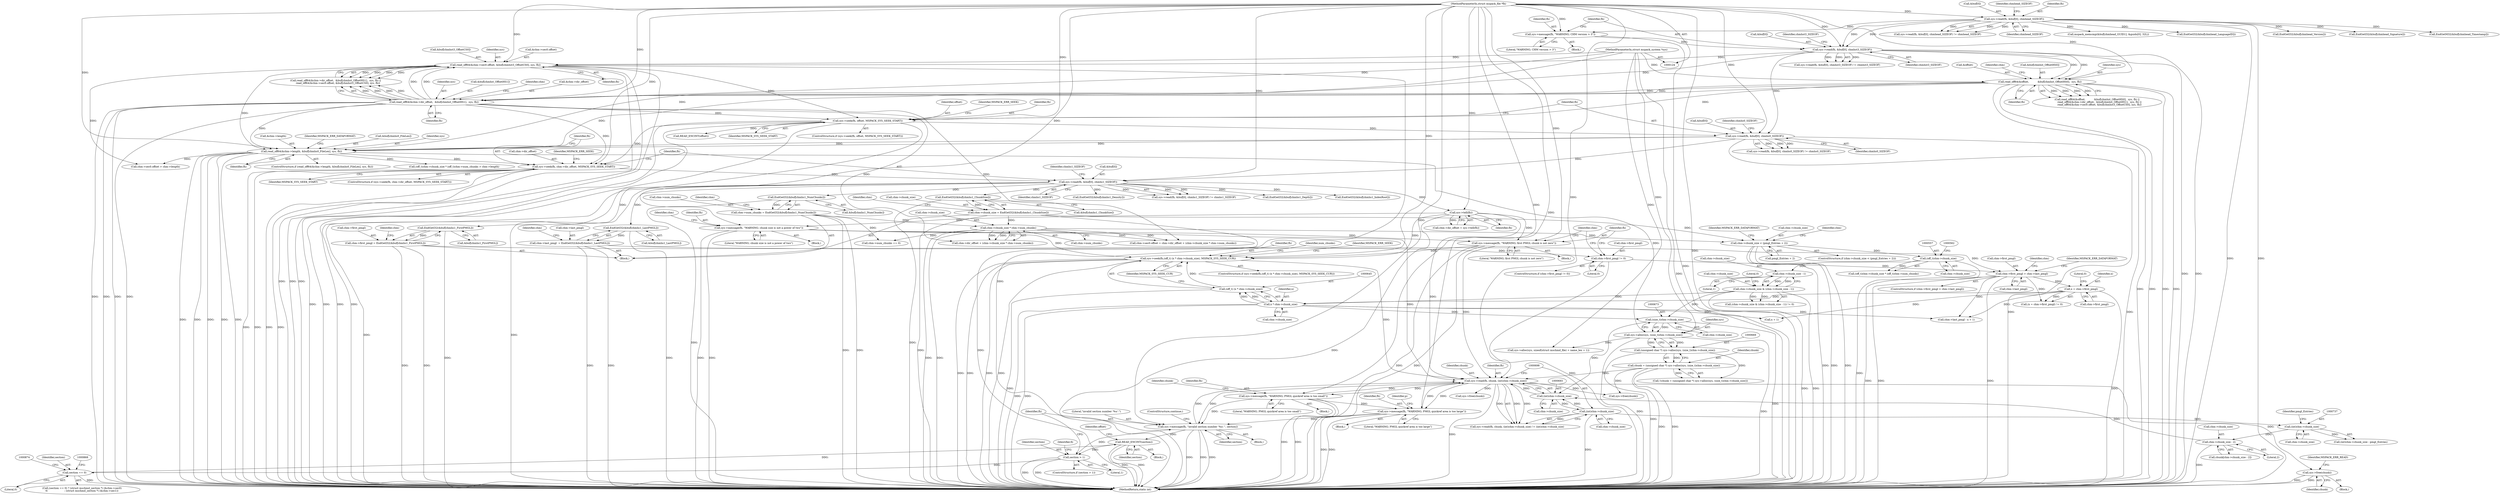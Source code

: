 digraph "0_libmspack_72e70a921f0f07fee748aec2274b30784e1d312a@API" {
"1000703" [label="(Call,sys->free(chunk))"];
"1000689" [label="(Call,sys->read(fh, chunk, (int)chm->chunk_size))"];
"1000642" [label="(Call,sys->seek(fh,(off_t) (x * chm->chunk_size), MSPACK_SYS_SEEK_CUR))"];
"1000595" [label="(Call,sys->message(fh, \"WARNING; first PMGL chunk is not zero\"))"];
"1000585" [label="(Call,sys->message(fh, \"WARNING; chunk size is not a power of two\"))"];
"1000422" [label="(Call,sys->tell(fh))"];
"1000407" [label="(Call,sys->read(fh, &buf[0], chmhs1_SIZEOF))"];
"1000396" [label="(Call,sys->seek(fh, chm->dir_offset, MSPACK_SYS_SEEK_START))"];
"1000381" [label="(Call,read_off64(&chm->length, &buf[chmhs0_FileLen], sys, fh))"];
"1000369" [label="(Call,sys->read(fh, &buf[0], chmhs0_SIZEOF))"];
"1000360" [label="(Call,sys->seek(fh, offset, MSPACK_SYS_SEEK_START))"];
"1000343" [label="(Call,read_off64(&chm->sec0.offset, &buf[chmhst3_OffsetCS0], sys, fh))"];
"1000309" [label="(Call,sys->read(fh, &buf[0], chmhst3_SIZEOF))"];
"1000232" [label="(Call,sys->read(fh, &buf[0], chmhead_SIZEOF))"];
"1000126" [label="(MethodParameterIn,struct mspack_file *fh)"];
"1000304" [label="(Call,sys->message(fh, \"WARNING; CHM version > 3\"))"];
"1000332" [label="(Call,read_off64(&chm->dir_offset,  &buf[chmhst_OffsetHS1],  sys, fh))"];
"1000322" [label="(Call,read_off64(&offset,           &buf[chmhst_OffsetHS0],  sys, fh))"];
"1000125" [label="(MethodParameterIn,struct mspack_system *sys)"];
"1000644" [label="(Call,(off_t) (x * chm->chunk_size))"];
"1000646" [label="(Call,x * chm->chunk_size)"];
"1000634" [label="(Call,x = chm->first_pmgl)"];
"1000599" [label="(Call,chm->first_pmgl > chm->last_pmgl)"];
"1000589" [label="(Call,chm->first_pmgl != 0)"];
"1000469" [label="(Call,chm->first_pmgl = EndGetI32(&buf[chmhs1_FirstPMGL]))"];
"1000473" [label="(Call,EndGetI32(&buf[chmhs1_FirstPMGL]))"];
"1000478" [label="(Call,chm->last_pmgl  = EndGetI32(&buf[chmhs1_LastPMGL]))"];
"1000482" [label="(Call,EndGetI32(&buf[chmhs1_LastPMGL]))"];
"1000574" [label="(Call,chm->chunk_size & (chm->chunk_size - 1))"];
"1000578" [label="(Call,chm->chunk_size - 1)"];
"1000556" [label="(Call,(off_t)chm->chunk_size)"];
"1000525" [label="(Call,chm->chunk_size < (pmgl_Entries + 2))"];
"1000424" [label="(Call,chm->chunk_size = EndGetI32(&buf[chmhs1_ChunkSize]))"];
"1000428" [label="(Call,EndGetI32(&buf[chmhs1_ChunkSize]))"];
"1000504" [label="(Call,chm->chunk_size * chm->num_chunks)"];
"1000460" [label="(Call,chm->num_chunks = EndGetI32(&buf[chmhs1_NumChunks]))"];
"1000464" [label="(Call,EndGetI32(&buf[chmhs1_NumChunks]))"];
"1000743" [label="(Call,sys->message(fh, \"WARNING; PMGL quickref area is too large\"))"];
"1000725" [label="(Call,sys->message(fh, \"WARNING; PMGL quickref area is too small\"))"];
"1000820" [label="(Call,sys->message(fh, \"invalid section number '%u'.\", section))"];
"1000816" [label="(Call,section > 1)"];
"1000787" [label="(Call,READ_ENCINT(section))"];
"1000864" [label="(Call,section == 0)"];
"1000666" [label="(Call,chunk = (unsigned char *) sys->alloc(sys, (size_t)chm->chunk_size))"];
"1000668" [label="(Call,(unsigned char *) sys->alloc(sys, (size_t)chm->chunk_size))"];
"1000670" [label="(Call,sys->alloc(sys, (size_t)chm->chunk_size))"];
"1000672" [label="(Call,(size_t)chm->chunk_size)"];
"1000692" [label="(Call,(int)chm->chunk_size)"];
"1000757" [label="(Call,chm->chunk_size - 2)"];
"1000736" [label="(Call,(int)chm->chunk_size)"];
"1000697" [label="(Call,(int)chm->chunk_size)"];
"1000639" [label="(Literal,0)"];
"1000666" [label="(Call,chunk = (unsigned char *) sys->alloc(sys, (size_t)chm->chunk_size))"];
"1000479" [label="(Call,chm->last_pmgl)"];
"1000769" [label="(Block,)"];
"1000600" [label="(Call,chm->first_pmgl)"];
"1000414" [label="(Identifier,chmhs1_SIZEOF)"];
"1000706" [label="(Identifier,MSPACK_ERR_READ)"];
"1000583" [label="(Literal,0)"];
"1000641" [label="(ControlStructure,if (sys->seek(fh,(off_t) (x * chm->chunk_size), MSPACK_SYS_SEEK_CUR)))"];
"1000382" [label="(Call,&chm->length)"];
"1000633" [label="(Call,(x = chm->first_pmgl) != 0)"];
"1000817" [label="(Identifier,section)"];
"1000435" [label="(Identifier,chm)"];
"1000234" [label="(Call,&buf[0])"];
"1000866" [label="(Literal,0)"];
"1000665" [label="(Call,!(chunk = (unsigned char *) sys->alloc(sys, (size_t)chm->chunk_size)))"];
"1000585" [label="(Call,sys->message(fh, \"WARNING; chunk size is not a power of two\"))"];
"1000724" [label="(Block,)"];
"1000634" [label="(Call,x = chm->first_pmgl)"];
"1000423" [label="(Identifier,fh)"];
"1000407" [label="(Call,sys->read(fh, &buf[0], chmhs1_SIZEOF))"];
"1000603" [label="(Call,chm->last_pmgl)"];
"1000469" [label="(Call,chm->first_pmgl = EndGetI32(&buf[chmhs1_FirstPMGL]))"];
"1000482" [label="(Call,EndGetI32(&buf[chmhs1_LastPMGL]))"];
"1000694" [label="(Call,chm->chunk_size)"];
"1000524" [label="(ControlStructure,if (chm->chunk_size < (pmgl_Entries + 2)))"];
"1000823" [label="(Identifier,section)"];
"1000558" [label="(Call,chm->chunk_size)"];
"1000397" [label="(Identifier,fh)"];
"1000689" [label="(Call,sys->read(fh, chunk, (int)chm->chunk_size))"];
"1000490" [label="(Identifier,chm)"];
"1000355" [label="(Identifier,fh)"];
"1000579" [label="(Call,chm->chunk_size)"];
"1000504" [label="(Call,chm->chunk_size * chm->num_chunks)"];
"1000596" [label="(Identifier,fh)"];
"1000311" [label="(Call,&buf[0])"];
"1000654" [label="(Identifier,MSPACK_ERR_SEEK)"];
"1000256" [label="(Call,mspack_memcmp(&buf[chmhead_GUID1], &guids[0], 32L))"];
"1000321" [label="(Call,read_off64(&offset,           &buf[chmhst_OffsetHS0],  sys, fh) ||\n      read_off64(&chm->dir_offset,  &buf[chmhst_OffsetHS1],  sys, fh) ||\n      read_off64(&chm->sec0.offset, &buf[chmhst3_OffsetCS0], sys, fh))"];
"1000406" [label="(Call,sys->read(fh, &buf[0], chmhs1_SIZEOF) != chmhs1_SIZEOF)"];
"1000587" [label="(Literal,\"WARNING; chunk size is not a power of two\")"];
"1000818" [label="(Literal,1)"];
"1000824" [label="(ControlStructure,continue;)"];
"1000368" [label="(Call,sys->read(fh, &buf[0], chmhs0_SIZEOF) != chmhs0_SIZEOF)"];
"1000692" [label="(Call,(int)chm->chunk_size)"];
"1000361" [label="(Identifier,fh)"];
"1000534" [label="(Identifier,MSPACK_ERR_DATAFORMAT)"];
"1000316" [label="(Identifier,chmhst3_SIZEOF)"];
"1000595" [label="(Call,sys->message(fh, \"WARNING; first PMGL chunk is not zero\"))"];
"1000594" [label="(Block,)"];
"1000446" [label="(Call,EndGetI32(&buf[chmhs1_Depth]))"];
"1000309" [label="(Call,sys->read(fh, &buf[0], chmhst3_SIZEOF))"];
"1000331" [label="(Call,read_off64(&chm->dir_offset,  &buf[chmhst_OffsetHS1],  sys, fh) ||\n      read_off64(&chm->sec0.offset, &buf[chmhst3_OffsetCS0], sys, fh))"];
"1000727" [label="(Literal,\"WARNING; PMGL quickref area is too small\")"];
"1000362" [label="(Identifier,offset)"];
"1000738" [label="(Call,chm->chunk_size)"];
"1000736" [label="(Call,(int)chm->chunk_size)"];
"1000651" [label="(Identifier,MSPACK_SYS_SEEK_CUR)"];
"1000342" [label="(Identifier,fh)"];
"1000126" [label="(MethodParameterIn,struct mspack_file *fh)"];
"1000588" [label="(ControlStructure,if (chm->first_pmgl != 0))"];
"1000584" [label="(Block,)"];
"1000745" [label="(Literal,\"WARNING; PMGL quickref area is too large\")"];
"1000360" [label="(Call,sys->seek(fh, offset, MSPACK_SYS_SEEK_START))"];
"1000788" [label="(Identifier,section)"];
"1000574" [label="(Call,chm->chunk_size & (chm->chunk_size - 1))"];
"1000790" [label="(Identifier,offset)"];
"1000508" [label="(Call,chm->num_chunks)"];
"1000636" [label="(Call,chm->first_pmgl)"];
"1000726" [label="(Identifier,fh)"];
"1000690" [label="(Identifier,fh)"];
"1000239" [label="(Identifier,chmhead_SIZEOF)"];
"1000359" [label="(ControlStructure,if (sys->seek(fh, offset, MSPACK_SYS_SEEK_START)))"];
"1000536" [label="(Call,chm->num_chunks == 0)"];
"1000512" [label="(Call,chm->sec0.offset > chm->length)"];
"1000401" [label="(Identifier,MSPACK_SYS_SEEK_START)"];
"1000429" [label="(Call,&buf[chmhs1_ChunkSize])"];
"1000702" [label="(Block,)"];
"1000375" [label="(Identifier,chmhs0_SIZEOF)"];
"1000529" [label="(Call,pmgl_Entries + 2)"];
"1000789" [label="(Call,READ_ENCINT(offset))"];
"1000474" [label="(Call,&buf[chmhs1_FirstPMGL])"];
"1000743" [label="(Call,sys->message(fh, \"WARNING; PMGL quickref area is too large\"))"];
"1000593" [label="(Literal,0)"];
"1000644" [label="(Call,(off_t) (x * chm->chunk_size))"];
"1000304" [label="(Call,sys->message(fh, \"WARNING; CHM version > 3\"))"];
"1000455" [label="(Call,EndGetI32(&buf[chmhs1_IndexRoot]))"];
"1000816" [label="(Call,section > 1)"];
"1000758" [label="(Call,chm->chunk_size)"];
"1000526" [label="(Call,chm->chunk_size)"];
"1000578" [label="(Call,chm->chunk_size - 1)"];
"1000538" [label="(Identifier,chm)"];
"1000370" [label="(Identifier,fh)"];
"1000315" [label="(Identifier,chmhst3_SIZEOF)"];
"1000408" [label="(Identifier,fh)"];
"1000688" [label="(Call,sys->read(fh, chunk, (int)chm->chunk_size) != (int)chm->chunk_size)"];
"1000480" [label="(Identifier,chm)"];
"1000350" [label="(Call,&buf[chmhst3_OffsetCS0])"];
"1000733" [label="(Identifier,chunk)"];
"1000668" [label="(Call,(unsigned char *) sys->alloc(sys, (size_t)chm->chunk_size))"];
"1000864" [label="(Call,section == 0)"];
"1000828" [label="(Identifier,fi)"];
"1000761" [label="(Literal,2)"];
"1000613" [label="(Identifier,chm)"];
"1000396" [label="(Call,sys->seek(fh, chm->dir_offset, MSPACK_SYS_SEEK_START))"];
"1000125" [label="(MethodParameterIn,struct mspack_system *sys)"];
"1000822" [label="(Literal,\"invalid section number '%u'.\")"];
"1000608" [label="(Identifier,MSPACK_ERR_DATAFORMAT)"];
"1000332" [label="(Call,read_off64(&chm->dir_offset,  &buf[chmhst_OffsetHS1],  sys, fh))"];
"1000333" [label="(Call,&chm->dir_offset)"];
"1000831" [label="(Call,sys->alloc(sys, sizeof(struct mschmd_file) + name_len + 1))"];
"1000647" [label="(Identifier,x)"];
"1000863" [label="(Call,(section == 0) ? (struct mschmd_section *) (&chm->sec0)\n\t\t                     : (struct mschmd_section *) (&chm->sec1))"];
"1000555" [label="(Call,(off_t)chm->chunk_size * (off_t)chm->num_chunks)"];
"1000597" [label="(Literal,\"WARNING; first PMGL chunk is not zero\")"];
"1000741" [label="(Identifier,pmgl_Entries)"];
"1000478" [label="(Call,chm->last_pmgl  = EndGetI32(&buf[chmhs1_LastPMGL]))"];
"1000661" [label="(Call,x + 1)"];
"1000703" [label="(Call,sys->free(chunk))"];
"1000343" [label="(Call,read_off64(&chm->sec0.offset, &buf[chmhst3_OffsetCS0], sys, fh))"];
"1000820" [label="(Call,sys->message(fh, \"invalid section number '%u'.\", section))"];
"1000418" [label="(Call,chm->dir_offset = sys->tell(fh))"];
"1000233" [label="(Identifier,fh)"];
"1000819" [label="(Block,)"];
"1000815" [label="(ControlStructure,if (section > 1))"];
"1000667" [label="(Identifier,chunk)"];
"1000473" [label="(Call,EndGetI32(&buf[chmhs1_FirstPMGL]))"];
"1000305" [label="(Identifier,fh)"];
"1000363" [label="(Identifier,MSPACK_SYS_SEEK_START)"];
"1000744" [label="(Identifier,fh)"];
"1000757" [label="(Call,chm->chunk_size - 2)"];
"1000292" [label="(Call,EndGetI32(&buf[chmhead_LanguageID]))"];
"1000232" [label="(Call,sys->read(fh, &buf[0], chmhead_SIZEOF))"];
"1000335" [label="(Identifier,chm)"];
"1000274" [label="(Call,EndGetI32(&buf[chmhead_Version]))"];
"1000742" [label="(Block,)"];
"1000699" [label="(Call,chm->chunk_size)"];
"1000380" [label="(ControlStructure,if (read_off64(&chm->length, &buf[chmhs0_FileLen], sys, fh)))"];
"1000672" [label="(Call,(size_t)chm->chunk_size)"];
"1000582" [label="(Literal,1)"];
"1000245" [label="(Call,EndGetI32(&buf[chmhead_Signature]))"];
"1000494" [label="(Call,chm->sec0.offset = chm->dir_offset + (chm->chunk_size * chm->num_chunks))"];
"1000735" [label="(Call,(int)chm->chunk_size - pmgl_Entries)"];
"1000554" [label="(Call,(off_t)chm->chunk_size * (off_t)chm->num_chunks > chm->length)"];
"1000371" [label="(Call,&buf[0])"];
"1000325" [label="(Call,&buf[chmhst_OffsetHS0])"];
"1000308" [label="(Call,sys->read(fh, &buf[0], chmhst3_SIZEOF) != chmhst3_SIZEOF)"];
"1000238" [label="(Identifier,chmhead_SIZEOF)"];
"1000129" [label="(Block,)"];
"1000483" [label="(Call,&buf[chmhs1_LastPMGL])"];
"1000376" [label="(Identifier,chmhs0_SIZEOF)"];
"1000465" [label="(Call,&buf[chmhs1_NumChunks])"];
"1000840" [label="(Call,sys->free(chunk))"];
"1000470" [label="(Call,chm->first_pmgl)"];
"1000369" [label="(Call,sys->read(fh, &buf[0], chmhs0_SIZEOF))"];
"1000471" [label="(Identifier,chm)"];
"1000398" [label="(Call,chm->dir_offset)"];
"1000500" [label="(Call,chm->dir_offset + (chm->chunk_size * chm->num_chunks))"];
"1000601" [label="(Identifier,chm)"];
"1000643" [label="(Identifier,fh)"];
"1000341" [label="(Identifier,sys)"];
"1000505" [label="(Call,chm->chunk_size)"];
"1000409" [label="(Call,&buf[0])"];
"1001056" [label="(Call,sys->free(chunk))"];
"1000283" [label="(Call,EndGetM32(&buf[chmhead_Timestamp]))"];
"1000306" [label="(Literal,\"WARNING; CHM version > 3\")"];
"1000425" [label="(Call,chm->chunk_size)"];
"1000646" [label="(Call,x * chm->chunk_size)"];
"1000428" [label="(Call,EndGetI32(&buf[chmhs1_ChunkSize]))"];
"1000381" [label="(Call,read_off64(&chm->length, &buf[chmhs0_FileLen], sys, fh))"];
"1000322" [label="(Call,read_off64(&offset,           &buf[chmhst_OffsetHS0],  sys, fh))"];
"1000413" [label="(Identifier,chmhs1_SIZEOF)"];
"1000464" [label="(Call,EndGetI32(&buf[chmhs1_NumChunks]))"];
"1000330" [label="(Identifier,fh)"];
"1000354" [label="(Identifier,sys)"];
"1000590" [label="(Call,chm->first_pmgl)"];
"1000674" [label="(Call,chm->chunk_size)"];
"1000556" [label="(Call,(off_t)chm->chunk_size)"];
"1000394" [label="(Identifier,MSPACK_ERR_DATAFORMAT)"];
"1000656" [label="(Identifier,num_chunks)"];
"1000670" [label="(Call,sys->alloc(sys, (size_t)chm->chunk_size))"];
"1000865" [label="(Identifier,section)"];
"1000329" [label="(Identifier,sys)"];
"1000589" [label="(Call,chm->first_pmgl != 0)"];
"1000231" [label="(Call,sys->read(fh, &buf[0], chmhead_SIZEOF) != chmhead_SIZEOF)"];
"1000525" [label="(Call,chm->chunk_size < (pmgl_Entries + 2))"];
"1000671" [label="(Identifier,sys)"];
"1000310" [label="(Identifier,fh)"];
"1000303" [label="(Block,)"];
"1000657" [label="(Call,chm->last_pmgl - x + 1)"];
"1000424" [label="(Call,chm->chunk_size = EndGetI32(&buf[chmhs1_ChunkSize]))"];
"1000395" [label="(ControlStructure,if (sys->seek(fh, chm->dir_offset, MSPACK_SYS_SEEK_START)))"];
"1000642" [label="(Call,sys->seek(fh,(off_t) (x * chm->chunk_size), MSPACK_SYS_SEEK_CUR))"];
"1000437" [label="(Call,EndGetI32(&buf[chmhs1_Density]))"];
"1000598" [label="(ControlStructure,if (chm->first_pmgl > chm->last_pmgl))"];
"1000575" [label="(Call,chm->chunk_size)"];
"1000404" [label="(Identifier,MSPACK_ERR_SEEK)"];
"1000386" [label="(Call,&buf[chmhs0_FileLen])"];
"1000323" [label="(Call,&offset)"];
"1000586" [label="(Identifier,fh)"];
"1000391" [label="(Identifier,fh)"];
"1000390" [label="(Identifier,sys)"];
"1000755" [label="(Call,chunk[chm->chunk_size - 2])"];
"1000648" [label="(Call,chm->chunk_size)"];
"1000337" [label="(Call,&buf[chmhst_OffsetHS1])"];
"1000573" [label="(Call,(chm->chunk_size & (chm->chunk_size - 1)) != 0)"];
"1000591" [label="(Identifier,chm)"];
"1000599" [label="(Call,chm->first_pmgl > chm->last_pmgl)"];
"1000635" [label="(Identifier,x)"];
"1000691" [label="(Identifier,chunk)"];
"1000344" [label="(Call,&chm->sec0.offset)"];
"1000460" [label="(Call,chm->num_chunks = EndGetI32(&buf[chmhs1_NumChunks]))"];
"1000787" [label="(Call,READ_ENCINT(section))"];
"1000704" [label="(Identifier,chunk)"];
"1000347" [label="(Identifier,chm)"];
"1001065" [label="(MethodReturn,static int)"];
"1000821" [label="(Identifier,fh)"];
"1000366" [label="(Identifier,MSPACK_ERR_SEEK)"];
"1000461" [label="(Call,chm->num_chunks)"];
"1000697" [label="(Call,(int)chm->chunk_size)"];
"1000725" [label="(Call,sys->message(fh, \"WARNING; PMGL quickref area is too small\"))"];
"1000747" [label="(Identifier,p)"];
"1000422" [label="(Call,sys->tell(fh))"];
"1000703" -> "1000702"  [label="AST: "];
"1000703" -> "1000704"  [label="CFG: "];
"1000704" -> "1000703"  [label="AST: "];
"1000706" -> "1000703"  [label="CFG: "];
"1000703" -> "1001065"  [label="DDG: "];
"1000703" -> "1001065"  [label="DDG: "];
"1000689" -> "1000703"  [label="DDG: "];
"1000689" -> "1000688"  [label="AST: "];
"1000689" -> "1000692"  [label="CFG: "];
"1000690" -> "1000689"  [label="AST: "];
"1000691" -> "1000689"  [label="AST: "];
"1000692" -> "1000689"  [label="AST: "];
"1000698" -> "1000689"  [label="CFG: "];
"1000689" -> "1001065"  [label="DDG: "];
"1000689" -> "1000688"  [label="DDG: "];
"1000689" -> "1000688"  [label="DDG: "];
"1000689" -> "1000688"  [label="DDG: "];
"1000642" -> "1000689"  [label="DDG: "];
"1000743" -> "1000689"  [label="DDG: "];
"1000595" -> "1000689"  [label="DDG: "];
"1000725" -> "1000689"  [label="DDG: "];
"1000820" -> "1000689"  [label="DDG: "];
"1000585" -> "1000689"  [label="DDG: "];
"1000422" -> "1000689"  [label="DDG: "];
"1000126" -> "1000689"  [label="DDG: "];
"1000666" -> "1000689"  [label="DDG: "];
"1000692" -> "1000689"  [label="DDG: "];
"1000689" -> "1000725"  [label="DDG: "];
"1000689" -> "1000743"  [label="DDG: "];
"1000689" -> "1000820"  [label="DDG: "];
"1000689" -> "1000840"  [label="DDG: "];
"1000689" -> "1001056"  [label="DDG: "];
"1000642" -> "1000641"  [label="AST: "];
"1000642" -> "1000651"  [label="CFG: "];
"1000643" -> "1000642"  [label="AST: "];
"1000644" -> "1000642"  [label="AST: "];
"1000651" -> "1000642"  [label="AST: "];
"1000654" -> "1000642"  [label="CFG: "];
"1000656" -> "1000642"  [label="CFG: "];
"1000642" -> "1001065"  [label="DDG: "];
"1000642" -> "1001065"  [label="DDG: "];
"1000642" -> "1001065"  [label="DDG: "];
"1000642" -> "1001065"  [label="DDG: "];
"1000595" -> "1000642"  [label="DDG: "];
"1000585" -> "1000642"  [label="DDG: "];
"1000422" -> "1000642"  [label="DDG: "];
"1000126" -> "1000642"  [label="DDG: "];
"1000644" -> "1000642"  [label="DDG: "];
"1000595" -> "1000594"  [label="AST: "];
"1000595" -> "1000597"  [label="CFG: "];
"1000596" -> "1000595"  [label="AST: "];
"1000597" -> "1000595"  [label="AST: "];
"1000601" -> "1000595"  [label="CFG: "];
"1000595" -> "1001065"  [label="DDG: "];
"1000595" -> "1001065"  [label="DDG: "];
"1000585" -> "1000595"  [label="DDG: "];
"1000422" -> "1000595"  [label="DDG: "];
"1000126" -> "1000595"  [label="DDG: "];
"1000585" -> "1000584"  [label="AST: "];
"1000585" -> "1000587"  [label="CFG: "];
"1000586" -> "1000585"  [label="AST: "];
"1000587" -> "1000585"  [label="AST: "];
"1000591" -> "1000585"  [label="CFG: "];
"1000585" -> "1001065"  [label="DDG: "];
"1000585" -> "1001065"  [label="DDG: "];
"1000422" -> "1000585"  [label="DDG: "];
"1000126" -> "1000585"  [label="DDG: "];
"1000422" -> "1000418"  [label="AST: "];
"1000422" -> "1000423"  [label="CFG: "];
"1000423" -> "1000422"  [label="AST: "];
"1000418" -> "1000422"  [label="CFG: "];
"1000422" -> "1001065"  [label="DDG: "];
"1000422" -> "1000418"  [label="DDG: "];
"1000407" -> "1000422"  [label="DDG: "];
"1000126" -> "1000422"  [label="DDG: "];
"1000407" -> "1000406"  [label="AST: "];
"1000407" -> "1000413"  [label="CFG: "];
"1000408" -> "1000407"  [label="AST: "];
"1000409" -> "1000407"  [label="AST: "];
"1000413" -> "1000407"  [label="AST: "];
"1000414" -> "1000407"  [label="CFG: "];
"1000407" -> "1001065"  [label="DDG: "];
"1000407" -> "1001065"  [label="DDG: "];
"1000407" -> "1000406"  [label="DDG: "];
"1000407" -> "1000406"  [label="DDG: "];
"1000407" -> "1000406"  [label="DDG: "];
"1000396" -> "1000407"  [label="DDG: "];
"1000126" -> "1000407"  [label="DDG: "];
"1000369" -> "1000407"  [label="DDG: "];
"1000407" -> "1000428"  [label="DDG: "];
"1000407" -> "1000437"  [label="DDG: "];
"1000407" -> "1000446"  [label="DDG: "];
"1000407" -> "1000455"  [label="DDG: "];
"1000407" -> "1000464"  [label="DDG: "];
"1000407" -> "1000473"  [label="DDG: "];
"1000407" -> "1000482"  [label="DDG: "];
"1000396" -> "1000395"  [label="AST: "];
"1000396" -> "1000401"  [label="CFG: "];
"1000397" -> "1000396"  [label="AST: "];
"1000398" -> "1000396"  [label="AST: "];
"1000401" -> "1000396"  [label="AST: "];
"1000404" -> "1000396"  [label="CFG: "];
"1000408" -> "1000396"  [label="CFG: "];
"1000396" -> "1001065"  [label="DDG: "];
"1000396" -> "1001065"  [label="DDG: "];
"1000396" -> "1001065"  [label="DDG: "];
"1000396" -> "1001065"  [label="DDG: "];
"1000381" -> "1000396"  [label="DDG: "];
"1000126" -> "1000396"  [label="DDG: "];
"1000332" -> "1000396"  [label="DDG: "];
"1000360" -> "1000396"  [label="DDG: "];
"1000381" -> "1000380"  [label="AST: "];
"1000381" -> "1000391"  [label="CFG: "];
"1000382" -> "1000381"  [label="AST: "];
"1000386" -> "1000381"  [label="AST: "];
"1000390" -> "1000381"  [label="AST: "];
"1000391" -> "1000381"  [label="AST: "];
"1000394" -> "1000381"  [label="CFG: "];
"1000397" -> "1000381"  [label="CFG: "];
"1000381" -> "1001065"  [label="DDG: "];
"1000381" -> "1001065"  [label="DDG: "];
"1000381" -> "1001065"  [label="DDG: "];
"1000381" -> "1001065"  [label="DDG: "];
"1000381" -> "1001065"  [label="DDG: "];
"1000369" -> "1000381"  [label="DDG: "];
"1000369" -> "1000381"  [label="DDG: "];
"1000322" -> "1000381"  [label="DDG: "];
"1000343" -> "1000381"  [label="DDG: "];
"1000332" -> "1000381"  [label="DDG: "];
"1000125" -> "1000381"  [label="DDG: "];
"1000126" -> "1000381"  [label="DDG: "];
"1000381" -> "1000512"  [label="DDG: "];
"1000381" -> "1000554"  [label="DDG: "];
"1000381" -> "1000670"  [label="DDG: "];
"1000369" -> "1000368"  [label="AST: "];
"1000369" -> "1000375"  [label="CFG: "];
"1000370" -> "1000369"  [label="AST: "];
"1000371" -> "1000369"  [label="AST: "];
"1000375" -> "1000369"  [label="AST: "];
"1000376" -> "1000369"  [label="CFG: "];
"1000369" -> "1001065"  [label="DDG: "];
"1000369" -> "1001065"  [label="DDG: "];
"1000369" -> "1000368"  [label="DDG: "];
"1000369" -> "1000368"  [label="DDG: "];
"1000369" -> "1000368"  [label="DDG: "];
"1000360" -> "1000369"  [label="DDG: "];
"1000126" -> "1000369"  [label="DDG: "];
"1000309" -> "1000369"  [label="DDG: "];
"1000360" -> "1000359"  [label="AST: "];
"1000360" -> "1000363"  [label="CFG: "];
"1000361" -> "1000360"  [label="AST: "];
"1000362" -> "1000360"  [label="AST: "];
"1000363" -> "1000360"  [label="AST: "];
"1000366" -> "1000360"  [label="CFG: "];
"1000370" -> "1000360"  [label="CFG: "];
"1000360" -> "1001065"  [label="DDG: "];
"1000360" -> "1001065"  [label="DDG: "];
"1000360" -> "1001065"  [label="DDG: "];
"1000360" -> "1001065"  [label="DDG: "];
"1000343" -> "1000360"  [label="DDG: "];
"1000332" -> "1000360"  [label="DDG: "];
"1000322" -> "1000360"  [label="DDG: "];
"1000126" -> "1000360"  [label="DDG: "];
"1000360" -> "1000789"  [label="DDG: "];
"1000343" -> "1000331"  [label="AST: "];
"1000343" -> "1000355"  [label="CFG: "];
"1000344" -> "1000343"  [label="AST: "];
"1000350" -> "1000343"  [label="AST: "];
"1000354" -> "1000343"  [label="AST: "];
"1000355" -> "1000343"  [label="AST: "];
"1000331" -> "1000343"  [label="CFG: "];
"1000343" -> "1001065"  [label="DDG: "];
"1000343" -> "1001065"  [label="DDG: "];
"1000343" -> "1001065"  [label="DDG: "];
"1000343" -> "1001065"  [label="DDG: "];
"1000343" -> "1000331"  [label="DDG: "];
"1000343" -> "1000331"  [label="DDG: "];
"1000343" -> "1000331"  [label="DDG: "];
"1000343" -> "1000331"  [label="DDG: "];
"1000309" -> "1000343"  [label="DDG: "];
"1000332" -> "1000343"  [label="DDG: "];
"1000332" -> "1000343"  [label="DDG: "];
"1000125" -> "1000343"  [label="DDG: "];
"1000126" -> "1000343"  [label="DDG: "];
"1000343" -> "1000512"  [label="DDG: "];
"1000309" -> "1000308"  [label="AST: "];
"1000309" -> "1000315"  [label="CFG: "];
"1000310" -> "1000309"  [label="AST: "];
"1000311" -> "1000309"  [label="AST: "];
"1000315" -> "1000309"  [label="AST: "];
"1000316" -> "1000309"  [label="CFG: "];
"1000309" -> "1001065"  [label="DDG: "];
"1000309" -> "1001065"  [label="DDG: "];
"1000309" -> "1000308"  [label="DDG: "];
"1000309" -> "1000308"  [label="DDG: "];
"1000309" -> "1000308"  [label="DDG: "];
"1000232" -> "1000309"  [label="DDG: "];
"1000232" -> "1000309"  [label="DDG: "];
"1000304" -> "1000309"  [label="DDG: "];
"1000126" -> "1000309"  [label="DDG: "];
"1000309" -> "1000322"  [label="DDG: "];
"1000309" -> "1000322"  [label="DDG: "];
"1000309" -> "1000332"  [label="DDG: "];
"1000232" -> "1000231"  [label="AST: "];
"1000232" -> "1000238"  [label="CFG: "];
"1000233" -> "1000232"  [label="AST: "];
"1000234" -> "1000232"  [label="AST: "];
"1000238" -> "1000232"  [label="AST: "];
"1000239" -> "1000232"  [label="CFG: "];
"1000232" -> "1001065"  [label="DDG: "];
"1000232" -> "1001065"  [label="DDG: "];
"1000232" -> "1000231"  [label="DDG: "];
"1000232" -> "1000231"  [label="DDG: "];
"1000232" -> "1000231"  [label="DDG: "];
"1000126" -> "1000232"  [label="DDG: "];
"1000232" -> "1000245"  [label="DDG: "];
"1000232" -> "1000256"  [label="DDG: "];
"1000232" -> "1000274"  [label="DDG: "];
"1000232" -> "1000283"  [label="DDG: "];
"1000232" -> "1000292"  [label="DDG: "];
"1000232" -> "1000304"  [label="DDG: "];
"1000126" -> "1000124"  [label="AST: "];
"1000126" -> "1001065"  [label="DDG: "];
"1000126" -> "1000304"  [label="DDG: "];
"1000126" -> "1000322"  [label="DDG: "];
"1000126" -> "1000332"  [label="DDG: "];
"1000126" -> "1000725"  [label="DDG: "];
"1000126" -> "1000743"  [label="DDG: "];
"1000126" -> "1000820"  [label="DDG: "];
"1000304" -> "1000303"  [label="AST: "];
"1000304" -> "1000306"  [label="CFG: "];
"1000305" -> "1000304"  [label="AST: "];
"1000306" -> "1000304"  [label="AST: "];
"1000310" -> "1000304"  [label="CFG: "];
"1000304" -> "1001065"  [label="DDG: "];
"1000332" -> "1000331"  [label="AST: "];
"1000332" -> "1000342"  [label="CFG: "];
"1000333" -> "1000332"  [label="AST: "];
"1000337" -> "1000332"  [label="AST: "];
"1000341" -> "1000332"  [label="AST: "];
"1000342" -> "1000332"  [label="AST: "];
"1000347" -> "1000332"  [label="CFG: "];
"1000331" -> "1000332"  [label="CFG: "];
"1000332" -> "1001065"  [label="DDG: "];
"1000332" -> "1001065"  [label="DDG: "];
"1000332" -> "1001065"  [label="DDG: "];
"1000332" -> "1001065"  [label="DDG: "];
"1000332" -> "1000331"  [label="DDG: "];
"1000332" -> "1000331"  [label="DDG: "];
"1000332" -> "1000331"  [label="DDG: "];
"1000332" -> "1000331"  [label="DDG: "];
"1000322" -> "1000332"  [label="DDG: "];
"1000322" -> "1000332"  [label="DDG: "];
"1000125" -> "1000332"  [label="DDG: "];
"1000332" -> "1000494"  [label="DDG: "];
"1000332" -> "1000500"  [label="DDG: "];
"1000322" -> "1000321"  [label="AST: "];
"1000322" -> "1000330"  [label="CFG: "];
"1000323" -> "1000322"  [label="AST: "];
"1000325" -> "1000322"  [label="AST: "];
"1000329" -> "1000322"  [label="AST: "];
"1000330" -> "1000322"  [label="AST: "];
"1000335" -> "1000322"  [label="CFG: "];
"1000321" -> "1000322"  [label="CFG: "];
"1000322" -> "1001065"  [label="DDG: "];
"1000322" -> "1001065"  [label="DDG: "];
"1000322" -> "1001065"  [label="DDG: "];
"1000322" -> "1001065"  [label="DDG: "];
"1000322" -> "1000321"  [label="DDG: "];
"1000322" -> "1000321"  [label="DDG: "];
"1000322" -> "1000321"  [label="DDG: "];
"1000322" -> "1000321"  [label="DDG: "];
"1000125" -> "1000322"  [label="DDG: "];
"1000125" -> "1000124"  [label="AST: "];
"1000125" -> "1001065"  [label="DDG: "];
"1000125" -> "1000670"  [label="DDG: "];
"1000125" -> "1000831"  [label="DDG: "];
"1000644" -> "1000646"  [label="CFG: "];
"1000645" -> "1000644"  [label="AST: "];
"1000646" -> "1000644"  [label="AST: "];
"1000651" -> "1000644"  [label="CFG: "];
"1000644" -> "1001065"  [label="DDG: "];
"1000646" -> "1000644"  [label="DDG: "];
"1000646" -> "1000644"  [label="DDG: "];
"1000646" -> "1000648"  [label="CFG: "];
"1000647" -> "1000646"  [label="AST: "];
"1000648" -> "1000646"  [label="AST: "];
"1000646" -> "1001065"  [label="DDG: "];
"1000646" -> "1001065"  [label="DDG: "];
"1000634" -> "1000646"  [label="DDG: "];
"1000574" -> "1000646"  [label="DDG: "];
"1000646" -> "1000657"  [label="DDG: "];
"1000646" -> "1000661"  [label="DDG: "];
"1000646" -> "1000672"  [label="DDG: "];
"1000634" -> "1000633"  [label="AST: "];
"1000634" -> "1000636"  [label="CFG: "];
"1000635" -> "1000634"  [label="AST: "];
"1000636" -> "1000634"  [label="AST: "];
"1000639" -> "1000634"  [label="CFG: "];
"1000634" -> "1001065"  [label="DDG: "];
"1000634" -> "1000633"  [label="DDG: "];
"1000599" -> "1000634"  [label="DDG: "];
"1000634" -> "1000657"  [label="DDG: "];
"1000634" -> "1000661"  [label="DDG: "];
"1000599" -> "1000598"  [label="AST: "];
"1000599" -> "1000603"  [label="CFG: "];
"1000600" -> "1000599"  [label="AST: "];
"1000603" -> "1000599"  [label="AST: "];
"1000608" -> "1000599"  [label="CFG: "];
"1000613" -> "1000599"  [label="CFG: "];
"1000599" -> "1001065"  [label="DDG: "];
"1000599" -> "1001065"  [label="DDG: "];
"1000599" -> "1001065"  [label="DDG: "];
"1000589" -> "1000599"  [label="DDG: "];
"1000478" -> "1000599"  [label="DDG: "];
"1000599" -> "1000633"  [label="DDG: "];
"1000599" -> "1000657"  [label="DDG: "];
"1000589" -> "1000588"  [label="AST: "];
"1000589" -> "1000593"  [label="CFG: "];
"1000590" -> "1000589"  [label="AST: "];
"1000593" -> "1000589"  [label="AST: "];
"1000596" -> "1000589"  [label="CFG: "];
"1000601" -> "1000589"  [label="CFG: "];
"1000589" -> "1001065"  [label="DDG: "];
"1000469" -> "1000589"  [label="DDG: "];
"1000469" -> "1000129"  [label="AST: "];
"1000469" -> "1000473"  [label="CFG: "];
"1000470" -> "1000469"  [label="AST: "];
"1000473" -> "1000469"  [label="AST: "];
"1000480" -> "1000469"  [label="CFG: "];
"1000469" -> "1001065"  [label="DDG: "];
"1000469" -> "1001065"  [label="DDG: "];
"1000473" -> "1000469"  [label="DDG: "];
"1000473" -> "1000474"  [label="CFG: "];
"1000474" -> "1000473"  [label="AST: "];
"1000473" -> "1001065"  [label="DDG: "];
"1000478" -> "1000129"  [label="AST: "];
"1000478" -> "1000482"  [label="CFG: "];
"1000479" -> "1000478"  [label="AST: "];
"1000482" -> "1000478"  [label="AST: "];
"1000490" -> "1000478"  [label="CFG: "];
"1000478" -> "1001065"  [label="DDG: "];
"1000478" -> "1001065"  [label="DDG: "];
"1000482" -> "1000478"  [label="DDG: "];
"1000482" -> "1000483"  [label="CFG: "];
"1000483" -> "1000482"  [label="AST: "];
"1000482" -> "1001065"  [label="DDG: "];
"1000574" -> "1000573"  [label="AST: "];
"1000574" -> "1000578"  [label="CFG: "];
"1000575" -> "1000574"  [label="AST: "];
"1000578" -> "1000574"  [label="AST: "];
"1000583" -> "1000574"  [label="CFG: "];
"1000574" -> "1001065"  [label="DDG: "];
"1000574" -> "1001065"  [label="DDG: "];
"1000574" -> "1000573"  [label="DDG: "];
"1000574" -> "1000573"  [label="DDG: "];
"1000578" -> "1000574"  [label="DDG: "];
"1000578" -> "1000574"  [label="DDG: "];
"1000574" -> "1000672"  [label="DDG: "];
"1000578" -> "1000582"  [label="CFG: "];
"1000579" -> "1000578"  [label="AST: "];
"1000582" -> "1000578"  [label="AST: "];
"1000556" -> "1000578"  [label="DDG: "];
"1000556" -> "1000555"  [label="AST: "];
"1000556" -> "1000558"  [label="CFG: "];
"1000557" -> "1000556"  [label="AST: "];
"1000558" -> "1000556"  [label="AST: "];
"1000562" -> "1000556"  [label="CFG: "];
"1000556" -> "1001065"  [label="DDG: "];
"1000556" -> "1000555"  [label="DDG: "];
"1000525" -> "1000556"  [label="DDG: "];
"1000525" -> "1000524"  [label="AST: "];
"1000525" -> "1000529"  [label="CFG: "];
"1000526" -> "1000525"  [label="AST: "];
"1000529" -> "1000525"  [label="AST: "];
"1000534" -> "1000525"  [label="CFG: "];
"1000538" -> "1000525"  [label="CFG: "];
"1000525" -> "1001065"  [label="DDG: "];
"1000525" -> "1001065"  [label="DDG: "];
"1000525" -> "1001065"  [label="DDG: "];
"1000424" -> "1000525"  [label="DDG: "];
"1000504" -> "1000525"  [label="DDG: "];
"1000424" -> "1000129"  [label="AST: "];
"1000424" -> "1000428"  [label="CFG: "];
"1000425" -> "1000424"  [label="AST: "];
"1000428" -> "1000424"  [label="AST: "];
"1000435" -> "1000424"  [label="CFG: "];
"1000424" -> "1001065"  [label="DDG: "];
"1000424" -> "1001065"  [label="DDG: "];
"1000428" -> "1000424"  [label="DDG: "];
"1000424" -> "1000504"  [label="DDG: "];
"1000428" -> "1000429"  [label="CFG: "];
"1000429" -> "1000428"  [label="AST: "];
"1000428" -> "1001065"  [label="DDG: "];
"1000504" -> "1000500"  [label="AST: "];
"1000504" -> "1000508"  [label="CFG: "];
"1000505" -> "1000504"  [label="AST: "];
"1000508" -> "1000504"  [label="AST: "];
"1000500" -> "1000504"  [label="CFG: "];
"1000504" -> "1001065"  [label="DDG: "];
"1000504" -> "1001065"  [label="DDG: "];
"1000504" -> "1000494"  [label="DDG: "];
"1000504" -> "1000494"  [label="DDG: "];
"1000504" -> "1000500"  [label="DDG: "];
"1000504" -> "1000500"  [label="DDG: "];
"1000460" -> "1000504"  [label="DDG: "];
"1000504" -> "1000536"  [label="DDG: "];
"1000460" -> "1000129"  [label="AST: "];
"1000460" -> "1000464"  [label="CFG: "];
"1000461" -> "1000460"  [label="AST: "];
"1000464" -> "1000460"  [label="AST: "];
"1000471" -> "1000460"  [label="CFG: "];
"1000460" -> "1001065"  [label="DDG: "];
"1000460" -> "1001065"  [label="DDG: "];
"1000464" -> "1000460"  [label="DDG: "];
"1000460" -> "1000536"  [label="DDG: "];
"1000464" -> "1000465"  [label="CFG: "];
"1000465" -> "1000464"  [label="AST: "];
"1000464" -> "1001065"  [label="DDG: "];
"1000743" -> "1000742"  [label="AST: "];
"1000743" -> "1000745"  [label="CFG: "];
"1000744" -> "1000743"  [label="AST: "];
"1000745" -> "1000743"  [label="AST: "];
"1000747" -> "1000743"  [label="CFG: "];
"1000743" -> "1001065"  [label="DDG: "];
"1000743" -> "1001065"  [label="DDG: "];
"1000725" -> "1000743"  [label="DDG: "];
"1000743" -> "1000820"  [label="DDG: "];
"1000725" -> "1000724"  [label="AST: "];
"1000725" -> "1000727"  [label="CFG: "];
"1000726" -> "1000725"  [label="AST: "];
"1000727" -> "1000725"  [label="AST: "];
"1000733" -> "1000725"  [label="CFG: "];
"1000725" -> "1001065"  [label="DDG: "];
"1000725" -> "1001065"  [label="DDG: "];
"1000725" -> "1000820"  [label="DDG: "];
"1000820" -> "1000819"  [label="AST: "];
"1000820" -> "1000823"  [label="CFG: "];
"1000821" -> "1000820"  [label="AST: "];
"1000822" -> "1000820"  [label="AST: "];
"1000823" -> "1000820"  [label="AST: "];
"1000824" -> "1000820"  [label="CFG: "];
"1000820" -> "1001065"  [label="DDG: "];
"1000820" -> "1001065"  [label="DDG: "];
"1000820" -> "1001065"  [label="DDG: "];
"1000820" -> "1000787"  [label="DDG: "];
"1000816" -> "1000820"  [label="DDG: "];
"1000816" -> "1000815"  [label="AST: "];
"1000816" -> "1000818"  [label="CFG: "];
"1000817" -> "1000816"  [label="AST: "];
"1000818" -> "1000816"  [label="AST: "];
"1000821" -> "1000816"  [label="CFG: "];
"1000828" -> "1000816"  [label="CFG: "];
"1000816" -> "1001065"  [label="DDG: "];
"1000816" -> "1001065"  [label="DDG: "];
"1000787" -> "1000816"  [label="DDG: "];
"1000816" -> "1000864"  [label="DDG: "];
"1000787" -> "1000769"  [label="AST: "];
"1000787" -> "1000788"  [label="CFG: "];
"1000788" -> "1000787"  [label="AST: "];
"1000790" -> "1000787"  [label="CFG: "];
"1000787" -> "1001065"  [label="DDG: "];
"1000787" -> "1001065"  [label="DDG: "];
"1000864" -> "1000787"  [label="DDG: "];
"1000864" -> "1000863"  [label="AST: "];
"1000864" -> "1000866"  [label="CFG: "];
"1000865" -> "1000864"  [label="AST: "];
"1000866" -> "1000864"  [label="AST: "];
"1000868" -> "1000864"  [label="CFG: "];
"1000874" -> "1000864"  [label="CFG: "];
"1000864" -> "1001065"  [label="DDG: "];
"1000666" -> "1000665"  [label="AST: "];
"1000666" -> "1000668"  [label="CFG: "];
"1000667" -> "1000666"  [label="AST: "];
"1000668" -> "1000666"  [label="AST: "];
"1000665" -> "1000666"  [label="CFG: "];
"1000666" -> "1001065"  [label="DDG: "];
"1000666" -> "1001065"  [label="DDG: "];
"1000666" -> "1000665"  [label="DDG: "];
"1000668" -> "1000666"  [label="DDG: "];
"1000666" -> "1001056"  [label="DDG: "];
"1000668" -> "1000670"  [label="CFG: "];
"1000669" -> "1000668"  [label="AST: "];
"1000670" -> "1000668"  [label="AST: "];
"1000668" -> "1001065"  [label="DDG: "];
"1000668" -> "1000665"  [label="DDG: "];
"1000670" -> "1000668"  [label="DDG: "];
"1000670" -> "1000668"  [label="DDG: "];
"1000670" -> "1000672"  [label="CFG: "];
"1000671" -> "1000670"  [label="AST: "];
"1000672" -> "1000670"  [label="AST: "];
"1000670" -> "1001065"  [label="DDG: "];
"1000670" -> "1001065"  [label="DDG: "];
"1000672" -> "1000670"  [label="DDG: "];
"1000670" -> "1000831"  [label="DDG: "];
"1000672" -> "1000674"  [label="CFG: "];
"1000673" -> "1000672"  [label="AST: "];
"1000674" -> "1000672"  [label="AST: "];
"1000672" -> "1001065"  [label="DDG: "];
"1000672" -> "1000692"  [label="DDG: "];
"1000692" -> "1000694"  [label="CFG: "];
"1000693" -> "1000692"  [label="AST: "];
"1000694" -> "1000692"  [label="AST: "];
"1000757" -> "1000692"  [label="DDG: "];
"1000697" -> "1000692"  [label="DDG: "];
"1000692" -> "1000697"  [label="DDG: "];
"1000757" -> "1000755"  [label="AST: "];
"1000757" -> "1000761"  [label="CFG: "];
"1000758" -> "1000757"  [label="AST: "];
"1000761" -> "1000757"  [label="AST: "];
"1000755" -> "1000757"  [label="CFG: "];
"1000757" -> "1001065"  [label="DDG: "];
"1000736" -> "1000757"  [label="DDG: "];
"1000736" -> "1000735"  [label="AST: "];
"1000736" -> "1000738"  [label="CFG: "];
"1000737" -> "1000736"  [label="AST: "];
"1000738" -> "1000736"  [label="AST: "];
"1000741" -> "1000736"  [label="CFG: "];
"1000736" -> "1000735"  [label="DDG: "];
"1000697" -> "1000736"  [label="DDG: "];
"1000697" -> "1000688"  [label="AST: "];
"1000697" -> "1000699"  [label="CFG: "];
"1000698" -> "1000697"  [label="AST: "];
"1000699" -> "1000697"  [label="AST: "];
"1000688" -> "1000697"  [label="CFG: "];
"1000697" -> "1001065"  [label="DDG: "];
"1000697" -> "1000688"  [label="DDG: "];
}
